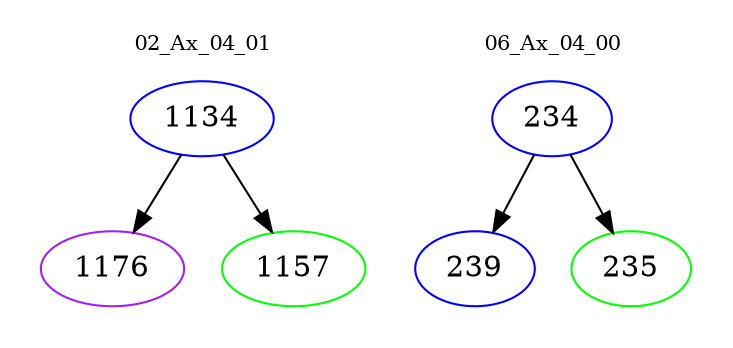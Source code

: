 digraph{
subgraph cluster_0 {
color = white
label = "02_Ax_04_01";
fontsize=10;
T0_1134 [label="1134", color="blue"]
T0_1134 -> T0_1176 [color="black"]
T0_1176 [label="1176", color="purple"]
T0_1134 -> T0_1157 [color="black"]
T0_1157 [label="1157", color="green"]
}
subgraph cluster_1 {
color = white
label = "06_Ax_04_00";
fontsize=10;
T1_234 [label="234", color="blue"]
T1_234 -> T1_239 [color="black"]
T1_239 [label="239", color="blue"]
T1_234 -> T1_235 [color="black"]
T1_235 [label="235", color="green"]
}
}
